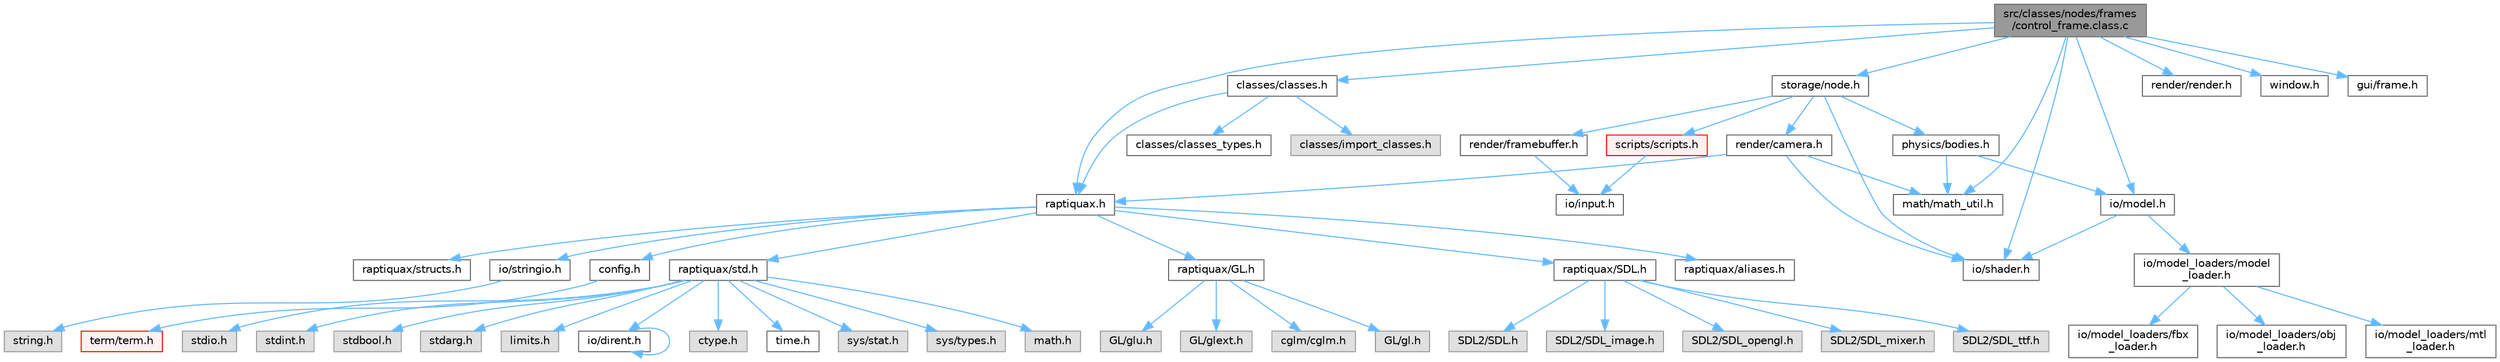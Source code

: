 digraph "src/classes/nodes/frames/control_frame.class.c"
{
 // LATEX_PDF_SIZE
  bgcolor="transparent";
  edge [fontname=Helvetica,fontsize=10,labelfontname=Helvetica,labelfontsize=10];
  node [fontname=Helvetica,fontsize=10,shape=box,height=0.2,width=0.4];
  Node1 [id="Node000001",label="src/classes/nodes/frames\l/control_frame.class.c",height=0.2,width=0.4,color="gray40", fillcolor="grey60", style="filled", fontcolor="black",tooltip="This file defines the implementation of the control frame class."];
  Node1 -> Node2 [id="edge60_Node000001_Node000002",color="steelblue1",style="solid",tooltip=" "];
  Node2 [id="Node000002",label="raptiquax.h",height=0.2,width=0.4,color="grey40", fillcolor="white", style="filled",URL="$raptiquax_8h.html",tooltip="This file contains type definitions for fixed-width integer types and floating-point types."];
  Node2 -> Node3 [id="edge61_Node000002_Node000003",color="steelblue1",style="solid",tooltip=" "];
  Node3 [id="Node000003",label="raptiquax/std.h",height=0.2,width=0.4,color="grey40", fillcolor="white", style="filled",URL="$std_8h.html",tooltip=" "];
  Node3 -> Node4 [id="edge62_Node000003_Node000004",color="steelblue1",style="solid",tooltip=" "];
  Node4 [id="Node000004",label="math.h",height=0.2,width=0.4,color="grey60", fillcolor="#E0E0E0", style="filled",tooltip=" "];
  Node3 -> Node5 [id="edge63_Node000003_Node000005",color="steelblue1",style="solid",tooltip=" "];
  Node5 [id="Node000005",label="stdio.h",height=0.2,width=0.4,color="grey60", fillcolor="#E0E0E0", style="filled",tooltip=" "];
  Node3 -> Node6 [id="edge64_Node000003_Node000006",color="steelblue1",style="solid",tooltip=" "];
  Node6 [id="Node000006",label="stdint.h",height=0.2,width=0.4,color="grey60", fillcolor="#E0E0E0", style="filled",tooltip=" "];
  Node3 -> Node7 [id="edge65_Node000003_Node000007",color="steelblue1",style="solid",tooltip=" "];
  Node7 [id="Node000007",label="stdbool.h",height=0.2,width=0.4,color="grey60", fillcolor="#E0E0E0", style="filled",tooltip=" "];
  Node3 -> Node8 [id="edge66_Node000003_Node000008",color="steelblue1",style="solid",tooltip=" "];
  Node8 [id="Node000008",label="stdarg.h",height=0.2,width=0.4,color="grey60", fillcolor="#E0E0E0", style="filled",tooltip=" "];
  Node3 -> Node9 [id="edge67_Node000003_Node000009",color="steelblue1",style="solid",tooltip=" "];
  Node9 [id="Node000009",label="limits.h",height=0.2,width=0.4,color="grey60", fillcolor="#E0E0E0", style="filled",tooltip=" "];
  Node3 -> Node10 [id="edge68_Node000003_Node000010",color="steelblue1",style="solid",tooltip=" "];
  Node10 [id="Node000010",label="io/dirent.h",height=0.2,width=0.4,color="grey40", fillcolor="white", style="filled",URL="$dirent_8h.html",tooltip=" "];
  Node10 -> Node10 [id="edge69_Node000010_Node000010",color="steelblue1",style="solid",tooltip=" "];
  Node3 -> Node11 [id="edge70_Node000003_Node000011",color="steelblue1",style="solid",tooltip=" "];
  Node11 [id="Node000011",label="ctype.h",height=0.2,width=0.4,color="grey60", fillcolor="#E0E0E0", style="filled",tooltip=" "];
  Node3 -> Node12 [id="edge71_Node000003_Node000012",color="steelblue1",style="solid",tooltip=" "];
  Node12 [id="Node000012",label="time.h",height=0.2,width=0.4,color="grey40", fillcolor="white", style="filled",URL="$time_8h.html",tooltip=" "];
  Node3 -> Node13 [id="edge72_Node000003_Node000013",color="steelblue1",style="solid",tooltip=" "];
  Node13 [id="Node000013",label="sys/stat.h",height=0.2,width=0.4,color="grey60", fillcolor="#E0E0E0", style="filled",tooltip=" "];
  Node3 -> Node14 [id="edge73_Node000003_Node000014",color="steelblue1",style="solid",tooltip=" "];
  Node14 [id="Node000014",label="sys/types.h",height=0.2,width=0.4,color="grey60", fillcolor="#E0E0E0", style="filled",tooltip=" "];
  Node2 -> Node15 [id="edge74_Node000002_Node000015",color="steelblue1",style="solid",tooltip=" "];
  Node15 [id="Node000015",label="raptiquax/GL.h",height=0.2,width=0.4,color="grey40", fillcolor="white", style="filled",URL="$GL_8h.html",tooltip=" "];
  Node15 -> Node16 [id="edge75_Node000015_Node000016",color="steelblue1",style="solid",tooltip=" "];
  Node16 [id="Node000016",label="GL/gl.h",height=0.2,width=0.4,color="grey60", fillcolor="#E0E0E0", style="filled",tooltip=" "];
  Node15 -> Node17 [id="edge76_Node000015_Node000017",color="steelblue1",style="solid",tooltip=" "];
  Node17 [id="Node000017",label="GL/glu.h",height=0.2,width=0.4,color="grey60", fillcolor="#E0E0E0", style="filled",tooltip=" "];
  Node15 -> Node18 [id="edge77_Node000015_Node000018",color="steelblue1",style="solid",tooltip=" "];
  Node18 [id="Node000018",label="GL/glext.h",height=0.2,width=0.4,color="grey60", fillcolor="#E0E0E0", style="filled",tooltip=" "];
  Node15 -> Node19 [id="edge78_Node000015_Node000019",color="steelblue1",style="solid",tooltip=" "];
  Node19 [id="Node000019",label="cglm/cglm.h",height=0.2,width=0.4,color="grey60", fillcolor="#E0E0E0", style="filled",tooltip=" "];
  Node2 -> Node20 [id="edge79_Node000002_Node000020",color="steelblue1",style="solid",tooltip=" "];
  Node20 [id="Node000020",label="raptiquax/SDL.h",height=0.2,width=0.4,color="grey40", fillcolor="white", style="filled",URL="$SDL_8h.html",tooltip=" "];
  Node20 -> Node21 [id="edge80_Node000020_Node000021",color="steelblue1",style="solid",tooltip=" "];
  Node21 [id="Node000021",label="SDL2/SDL.h",height=0.2,width=0.4,color="grey60", fillcolor="#E0E0E0", style="filled",tooltip=" "];
  Node20 -> Node22 [id="edge81_Node000020_Node000022",color="steelblue1",style="solid",tooltip=" "];
  Node22 [id="Node000022",label="SDL2/SDL_image.h",height=0.2,width=0.4,color="grey60", fillcolor="#E0E0E0", style="filled",tooltip=" "];
  Node20 -> Node23 [id="edge82_Node000020_Node000023",color="steelblue1",style="solid",tooltip=" "];
  Node23 [id="Node000023",label="SDL2/SDL_opengl.h",height=0.2,width=0.4,color="grey60", fillcolor="#E0E0E0", style="filled",tooltip=" "];
  Node20 -> Node24 [id="edge83_Node000020_Node000024",color="steelblue1",style="solid",tooltip=" "];
  Node24 [id="Node000024",label="SDL2/SDL_mixer.h",height=0.2,width=0.4,color="grey60", fillcolor="#E0E0E0", style="filled",tooltip=" "];
  Node20 -> Node25 [id="edge84_Node000020_Node000025",color="steelblue1",style="solid",tooltip=" "];
  Node25 [id="Node000025",label="SDL2/SDL_ttf.h",height=0.2,width=0.4,color="grey60", fillcolor="#E0E0E0", style="filled",tooltip=" "];
  Node2 -> Node26 [id="edge85_Node000002_Node000026",color="steelblue1",style="solid",tooltip=" "];
  Node26 [id="Node000026",label="raptiquax/aliases.h",height=0.2,width=0.4,color="grey40", fillcolor="white", style="filled",URL="$aliases_8h.html",tooltip=" "];
  Node2 -> Node27 [id="edge86_Node000002_Node000027",color="steelblue1",style="solid",tooltip=" "];
  Node27 [id="Node000027",label="raptiquax/structs.h",height=0.2,width=0.4,color="grey40", fillcolor="white", style="filled",URL="$structs_8h.html",tooltip="This file contains forward declarations of all structures used in the engine."];
  Node2 -> Node28 [id="edge87_Node000002_Node000028",color="steelblue1",style="solid",tooltip=" "];
  Node28 [id="Node000028",label="io/stringio.h",height=0.2,width=0.4,color="grey40", fillcolor="white", style="filled",URL="$stringio_8h.html",tooltip="Provides utility functions for string and file operations."];
  Node28 -> Node29 [id="edge88_Node000028_Node000029",color="steelblue1",style="solid",tooltip=" "];
  Node29 [id="Node000029",label="string.h",height=0.2,width=0.4,color="grey60", fillcolor="#E0E0E0", style="filled",tooltip=" "];
  Node2 -> Node30 [id="edge89_Node000002_Node000030",color="steelblue1",style="solid",tooltip=" "];
  Node30 [id="Node000030",label="config.h",height=0.2,width=0.4,color="grey40", fillcolor="white", style="filled",URL="$config_8h.html",tooltip=" "];
  Node30 -> Node31 [id="edge90_Node000030_Node000031",color="steelblue1",style="solid",tooltip=" "];
  Node31 [id="Node000031",label="term/term.h",height=0.2,width=0.4,color="red", fillcolor="#FFF0F0", style="filled",URL="$term_8h.html",tooltip=" "];
  Node1 -> Node34 [id="edge91_Node000001_Node000034",color="steelblue1",style="solid",tooltip=" "];
  Node34 [id="Node000034",label="classes/classes.h",height=0.2,width=0.4,color="grey40", fillcolor="white", style="filled",URL="$classes_8h.html",tooltip=" "];
  Node34 -> Node35 [id="edge92_Node000034_Node000035",color="steelblue1",style="solid",tooltip=" "];
  Node35 [id="Node000035",label="classes/classes_types.h",height=0.2,width=0.4,color="grey40", fillcolor="white", style="filled",URL="$classes__types_8h.html",tooltip=" "];
  Node34 -> Node36 [id="edge93_Node000034_Node000036",color="steelblue1",style="solid",tooltip=" "];
  Node36 [id="Node000036",label="classes/import_classes.h",height=0.2,width=0.4,color="grey60", fillcolor="#E0E0E0", style="filled",tooltip=" "];
  Node34 -> Node2 [id="edge94_Node000034_Node000002",color="steelblue1",style="solid",tooltip=" "];
  Node1 -> Node37 [id="edge95_Node000001_Node000037",color="steelblue1",style="solid",tooltip=" "];
  Node37 [id="Node000037",label="math/math_util.h",height=0.2,width=0.4,color="grey40", fillcolor="white", style="filled",URL="$math__util_8h.html",tooltip=" "];
  Node1 -> Node38 [id="edge96_Node000001_Node000038",color="steelblue1",style="solid",tooltip=" "];
  Node38 [id="Node000038",label="io/model.h",height=0.2,width=0.4,color="grey40", fillcolor="white", style="filled",URL="$model_8h.html",tooltip="Defines structures and functions for handling 3D models and their properties."];
  Node38 -> Node39 [id="edge97_Node000038_Node000039",color="steelblue1",style="solid",tooltip=" "];
  Node39 [id="Node000039",label="io/shader.h",height=0.2,width=0.4,color="grey40", fillcolor="white", style="filled",URL="$shader_8h.html",tooltip=" "];
  Node38 -> Node40 [id="edge98_Node000038_Node000040",color="steelblue1",style="solid",tooltip=" "];
  Node40 [id="Node000040",label="io/model_loaders/model\l_loader.h",height=0.2,width=0.4,color="grey40", fillcolor="white", style="filled",URL="$model__loader_8h.html",tooltip="Header file for model loading functions."];
  Node40 -> Node41 [id="edge99_Node000040_Node000041",color="steelblue1",style="solid",tooltip=" "];
  Node41 [id="Node000041",label="io/model_loaders/obj\l_loader.h",height=0.2,width=0.4,color="grey40", fillcolor="white", style="filled",URL="$obj__loader_8h.html",tooltip=" "];
  Node40 -> Node42 [id="edge100_Node000040_Node000042",color="steelblue1",style="solid",tooltip=" "];
  Node42 [id="Node000042",label="io/model_loaders/mtl\l_loader.h",height=0.2,width=0.4,color="grey40", fillcolor="white", style="filled",URL="$mtl__loader_8h.html",tooltip=" "];
  Node40 -> Node43 [id="edge101_Node000040_Node000043",color="steelblue1",style="solid",tooltip=" "];
  Node43 [id="Node000043",label="io/model_loaders/fbx\l_loader.h",height=0.2,width=0.4,color="grey40", fillcolor="white", style="filled",URL="$fbx__loader_8h.html",tooltip="Header file for loading FBX models."];
  Node1 -> Node44 [id="edge102_Node000001_Node000044",color="steelblue1",style="solid",tooltip=" "];
  Node44 [id="Node000044",label="storage/node.h",height=0.2,width=0.4,color="grey40", fillcolor="white", style="filled",URL="$node_8h.html",tooltip="Defines the structure for a tree and its nodes used in the project."];
  Node44 -> Node39 [id="edge103_Node000044_Node000039",color="steelblue1",style="solid",tooltip=" "];
  Node44 -> Node45 [id="edge104_Node000044_Node000045",color="steelblue1",style="solid",tooltip=" "];
  Node45 [id="Node000045",label="render/camera.h",height=0.2,width=0.4,color="grey40", fillcolor="white", style="filled",URL="$camera_8h.html",tooltip=" "];
  Node45 -> Node2 [id="edge105_Node000045_Node000002",color="steelblue1",style="solid",tooltip=" "];
  Node45 -> Node37 [id="edge106_Node000045_Node000037",color="steelblue1",style="solid",tooltip=" "];
  Node45 -> Node39 [id="edge107_Node000045_Node000039",color="steelblue1",style="solid",tooltip=" "];
  Node44 -> Node46 [id="edge108_Node000044_Node000046",color="steelblue1",style="solid",tooltip=" "];
  Node46 [id="Node000046",label="physics/bodies.h",height=0.2,width=0.4,color="grey40", fillcolor="white", style="filled",URL="$bodies_8h.html",tooltip=" "];
  Node46 -> Node37 [id="edge109_Node000046_Node000037",color="steelblue1",style="solid",tooltip=" "];
  Node46 -> Node38 [id="edge110_Node000046_Node000038",color="steelblue1",style="solid",tooltip=" "];
  Node44 -> Node47 [id="edge111_Node000044_Node000047",color="steelblue1",style="solid",tooltip=" "];
  Node47 [id="Node000047",label="scripts/scripts.h",height=0.2,width=0.4,color="red", fillcolor="#FFF0F0", style="filled",URL="$scripts_8h.html",tooltip="Header file defining macros, structures, and functions for script management in a game engine."];
  Node47 -> Node48 [id="edge112_Node000047_Node000048",color="steelblue1",style="solid",tooltip=" "];
  Node48 [id="Node000048",label="io/input.h",height=0.2,width=0.4,color="grey40", fillcolor="white", style="filled",URL="$input_8h.html",tooltip=" "];
  Node44 -> Node50 [id="edge113_Node000044_Node000050",color="steelblue1",style="solid",tooltip=" "];
  Node50 [id="Node000050",label="render/framebuffer.h",height=0.2,width=0.4,color="grey40", fillcolor="white", style="filled",URL="$framebuffer_8h.html",tooltip=" "];
  Node50 -> Node48 [id="edge114_Node000050_Node000048",color="steelblue1",style="solid",tooltip=" "];
  Node1 -> Node39 [id="edge115_Node000001_Node000039",color="steelblue1",style="solid",tooltip=" "];
  Node1 -> Node51 [id="edge116_Node000001_Node000051",color="steelblue1",style="solid",tooltip=" "];
  Node51 [id="Node000051",label="render/render.h",height=0.2,width=0.4,color="grey40", fillcolor="white", style="filled",URL="$render_8h.html",tooltip=" "];
  Node1 -> Node52 [id="edge117_Node000001_Node000052",color="steelblue1",style="solid",tooltip=" "];
  Node52 [id="Node000052",label="window.h",height=0.2,width=0.4,color="grey40", fillcolor="white", style="filled",URL="$window_8h.html",tooltip=" "];
  Node1 -> Node53 [id="edge118_Node000001_Node000053",color="steelblue1",style="solid",tooltip=" "];
  Node53 [id="Node000053",label="gui/frame.h",height=0.2,width=0.4,color="grey40", fillcolor="white", style="filled",URL="$frame_8h.html",tooltip="GUI Frame and related structures for SDL and OpenGL project."];
}
